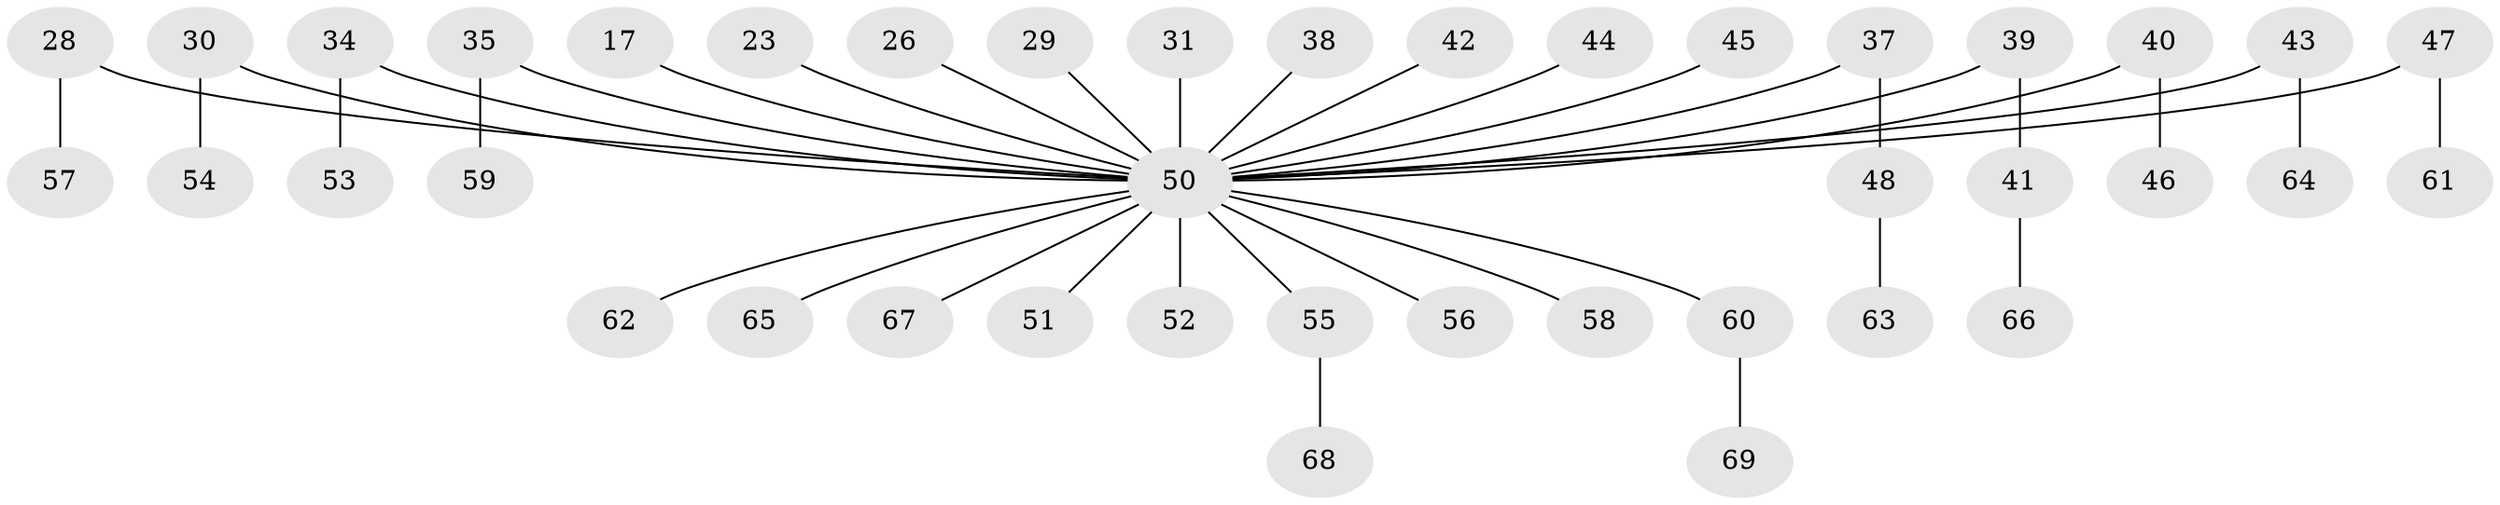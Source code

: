 // original degree distribution, {3: 0.057971014492753624, 6: 0.028985507246376812, 5: 0.014492753623188406, 2: 0.34782608695652173, 4: 0.10144927536231885, 1: 0.4492753623188406}
// Generated by graph-tools (version 1.1) at 2025/56/03/04/25 21:56:09]
// undirected, 41 vertices, 40 edges
graph export_dot {
graph [start="1"]
  node [color=gray90,style=filled];
  17;
  23;
  26;
  28;
  29;
  30 [super="+13"];
  31;
  34;
  35 [super="+10"];
  37;
  38;
  39;
  40;
  41;
  42;
  43;
  44;
  45;
  46;
  47;
  48;
  50 [super="+18+49+19+25"];
  51;
  52;
  53;
  54;
  55;
  56;
  57;
  58;
  59;
  60;
  61;
  62;
  63;
  64;
  65;
  66;
  67;
  68;
  69;
  17 -- 50;
  23 -- 50;
  26 -- 50;
  28 -- 57;
  28 -- 50;
  29 -- 50;
  30 -- 54;
  30 -- 50;
  31 -- 50;
  34 -- 53;
  34 -- 50;
  35 -- 59;
  35 -- 50;
  37 -- 48;
  37 -- 50;
  38 -- 50;
  39 -- 41;
  39 -- 50;
  40 -- 46;
  40 -- 50;
  41 -- 66;
  42 -- 50;
  43 -- 64;
  43 -- 50;
  44 -- 50;
  45 -- 50;
  47 -- 61;
  47 -- 50;
  48 -- 63;
  50 -- 56;
  50 -- 65;
  50 -- 67;
  50 -- 51;
  50 -- 52;
  50 -- 55;
  50 -- 58;
  50 -- 60;
  50 -- 62;
  55 -- 68;
  60 -- 69;
}
